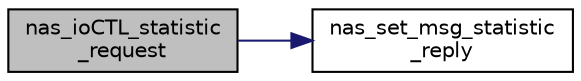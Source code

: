 digraph "nas_ioCTL_statistic_request"
{
 // LATEX_PDF_SIZE
  edge [fontname="Helvetica",fontsize="10",labelfontname="Helvetica",labelfontsize="10"];
  node [fontname="Helvetica",fontsize="10",shape=record];
  rankdir="LR";
  Node1 [label="nas_ioCTL_statistic\l_request",height=0.2,width=0.4,color="black", fillcolor="grey75", style="filled", fontcolor="black",tooltip=" "];
  Node1 -> Node2 [color="midnightblue",fontsize="10",style="solid",fontname="Helvetica"];
  Node2 [label="nas_set_msg_statistic\l_reply",height=0.2,width=0.4,color="black", fillcolor="white", style="filled",URL="$MESH_2ioctl_8c.html#a8d4dbcacb25cb3e135711a06a260f637",tooltip=" "];
}
